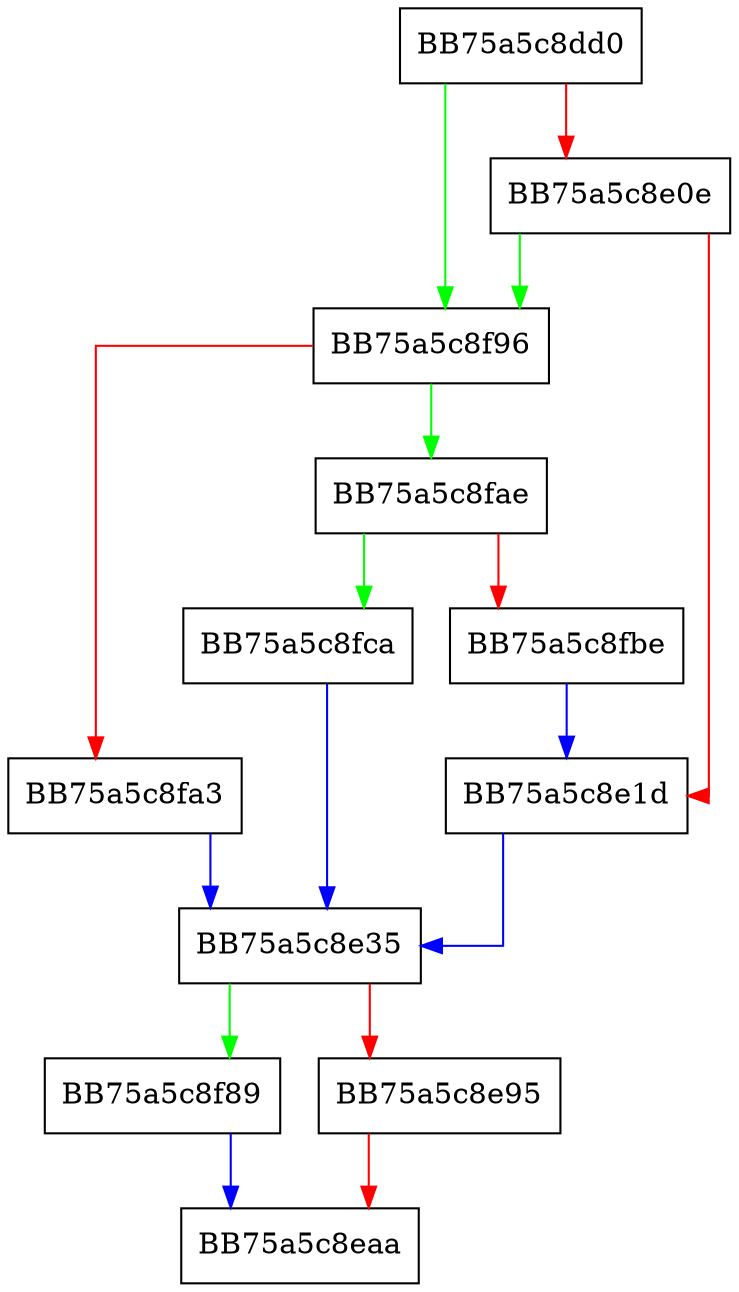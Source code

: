 digraph cmpxchg {
  node [shape="box"];
  graph [splines=ortho];
  BB75a5c8dd0 -> BB75a5c8f96 [color="green"];
  BB75a5c8dd0 -> BB75a5c8e0e [color="red"];
  BB75a5c8e0e -> BB75a5c8f96 [color="green"];
  BB75a5c8e0e -> BB75a5c8e1d [color="red"];
  BB75a5c8e1d -> BB75a5c8e35 [color="blue"];
  BB75a5c8e35 -> BB75a5c8f89 [color="green"];
  BB75a5c8e35 -> BB75a5c8e95 [color="red"];
  BB75a5c8e95 -> BB75a5c8eaa [color="red"];
  BB75a5c8f89 -> BB75a5c8eaa [color="blue"];
  BB75a5c8f96 -> BB75a5c8fae [color="green"];
  BB75a5c8f96 -> BB75a5c8fa3 [color="red"];
  BB75a5c8fa3 -> BB75a5c8e35 [color="blue"];
  BB75a5c8fae -> BB75a5c8fca [color="green"];
  BB75a5c8fae -> BB75a5c8fbe [color="red"];
  BB75a5c8fbe -> BB75a5c8e1d [color="blue"];
  BB75a5c8fca -> BB75a5c8e35 [color="blue"];
}